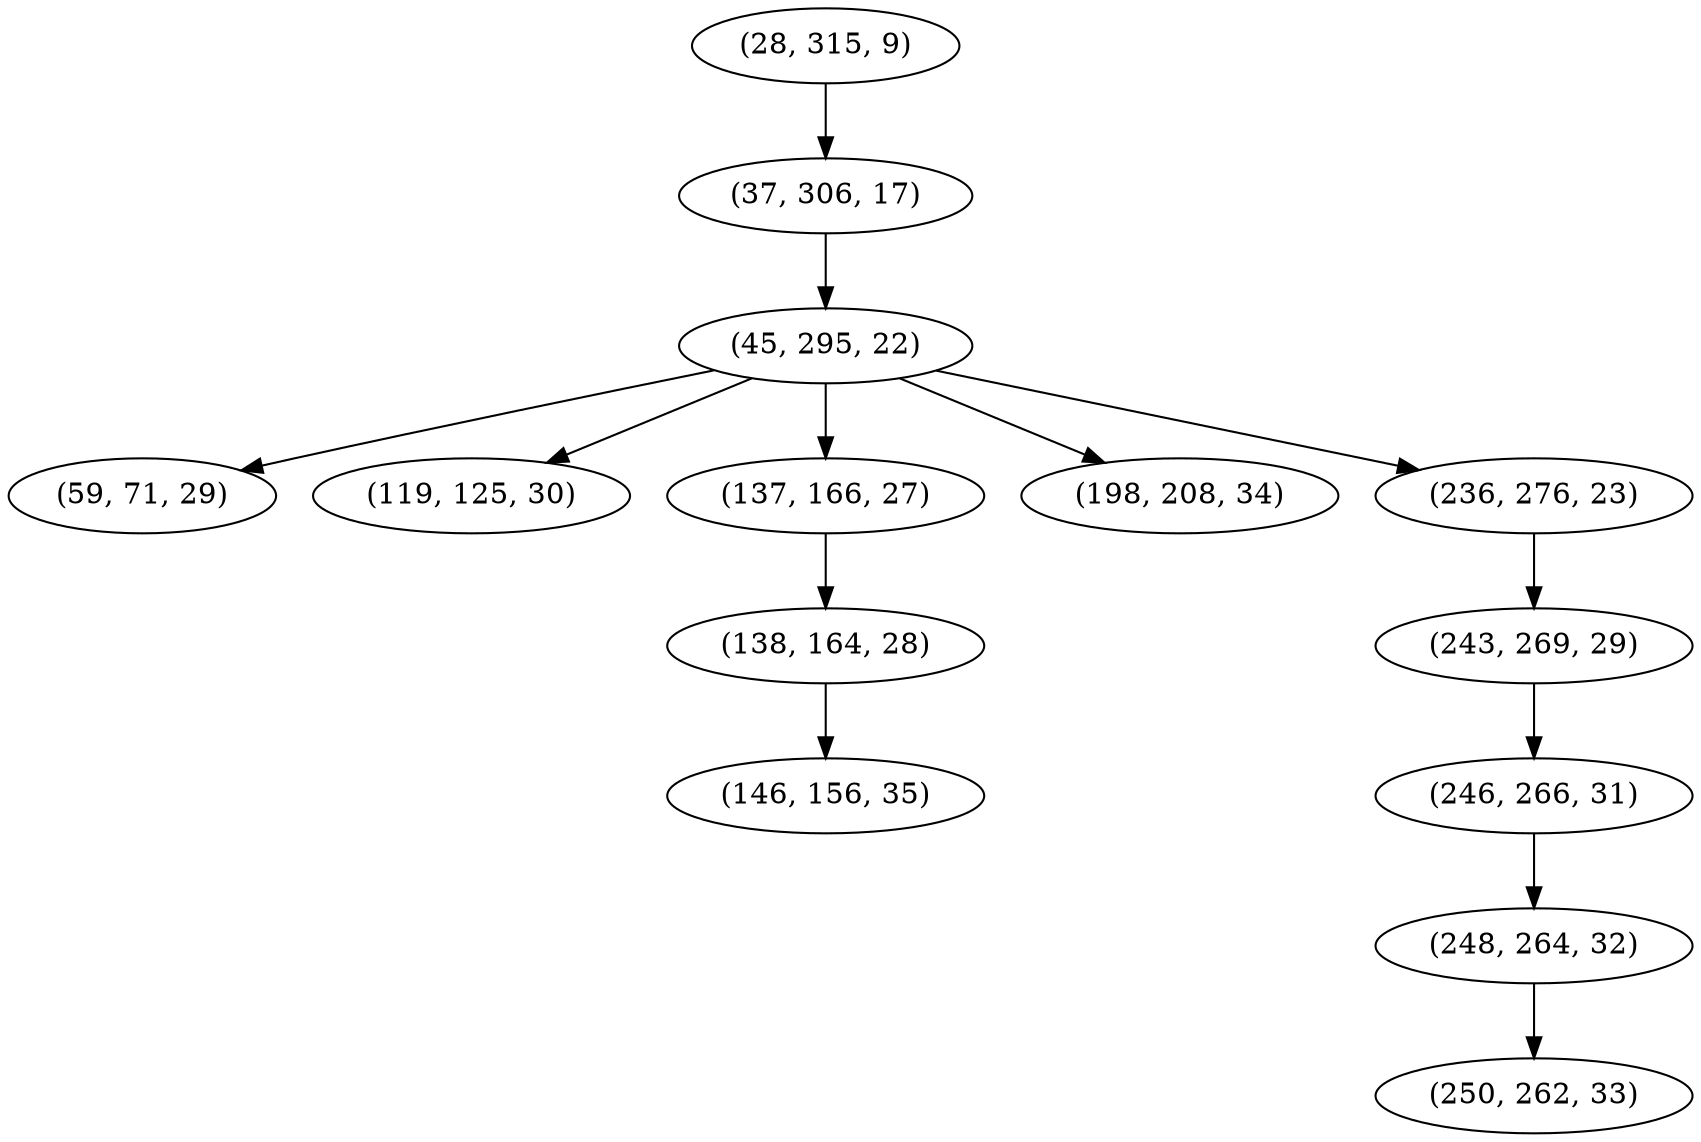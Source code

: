 digraph tree {
    "(28, 315, 9)";
    "(37, 306, 17)";
    "(45, 295, 22)";
    "(59, 71, 29)";
    "(119, 125, 30)";
    "(137, 166, 27)";
    "(138, 164, 28)";
    "(146, 156, 35)";
    "(198, 208, 34)";
    "(236, 276, 23)";
    "(243, 269, 29)";
    "(246, 266, 31)";
    "(248, 264, 32)";
    "(250, 262, 33)";
    "(28, 315, 9)" -> "(37, 306, 17)";
    "(37, 306, 17)" -> "(45, 295, 22)";
    "(45, 295, 22)" -> "(59, 71, 29)";
    "(45, 295, 22)" -> "(119, 125, 30)";
    "(45, 295, 22)" -> "(137, 166, 27)";
    "(45, 295, 22)" -> "(198, 208, 34)";
    "(45, 295, 22)" -> "(236, 276, 23)";
    "(137, 166, 27)" -> "(138, 164, 28)";
    "(138, 164, 28)" -> "(146, 156, 35)";
    "(236, 276, 23)" -> "(243, 269, 29)";
    "(243, 269, 29)" -> "(246, 266, 31)";
    "(246, 266, 31)" -> "(248, 264, 32)";
    "(248, 264, 32)" -> "(250, 262, 33)";
}
